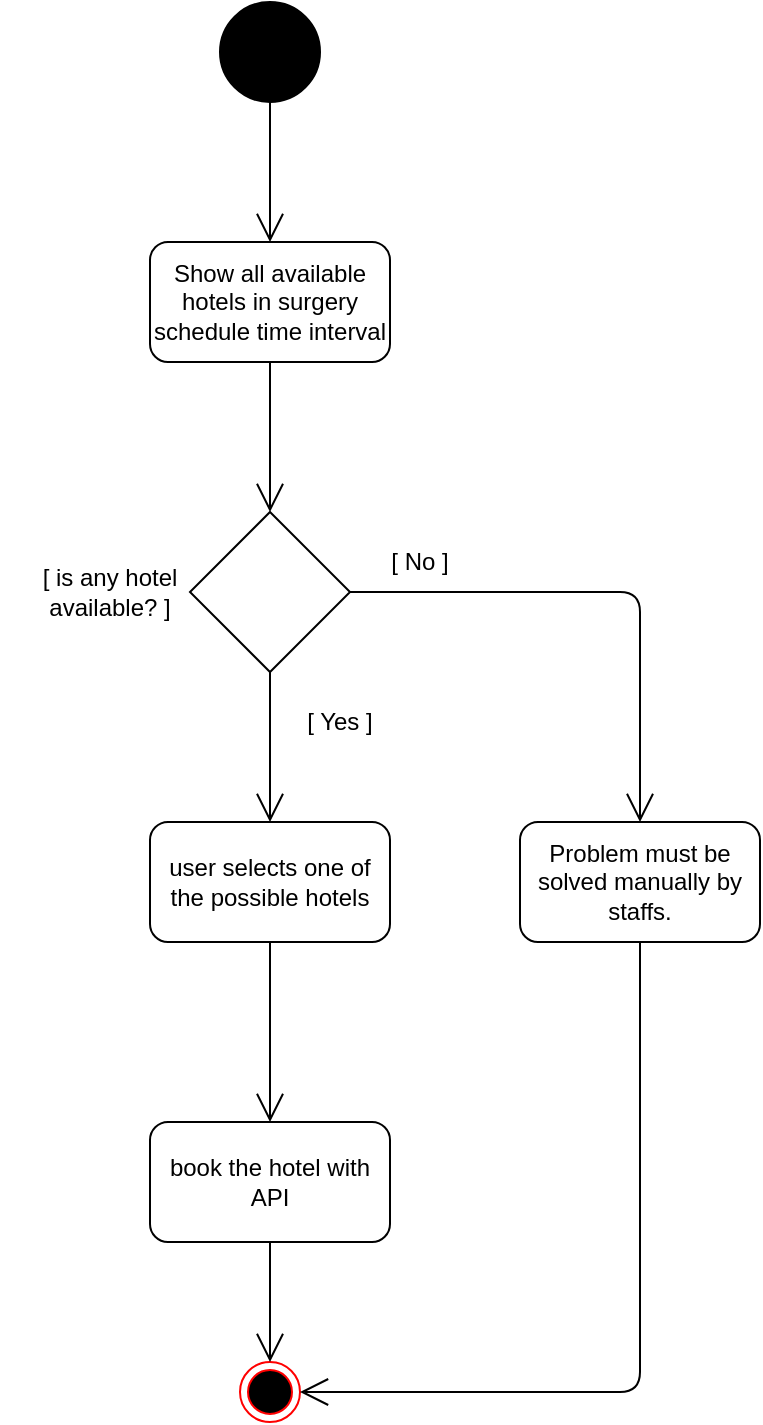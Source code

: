 <mxfile version="12.2.3" type="device" pages="1"><diagram id="VJ0Irvgjo6bhi_axaoDD" name="Page-1"><mxGraphModel dx="1341" dy="715" grid="1" gridSize="10" guides="1" tooltips="1" connect="1" arrows="1" fold="1" page="1" pageScale="1" pageWidth="850" pageHeight="1100" math="0" shadow="0"><root><mxCell id="0"/><mxCell id="1" parent="0"/><mxCell id="CNl_o44-Us02T4ederLZ-1" value="" style="ellipse;whiteSpace=wrap;html=1;aspect=fixed;fillColor=#000000;" parent="1" vertex="1"><mxGeometry x="390" y="160" width="50" height="50" as="geometry"/></mxCell><mxCell id="CNl_o44-Us02T4ederLZ-6" value="" style="ellipse;html=1;shape=endState;fillColor=#000000;strokeColor=#ff0000;" parent="1" vertex="1"><mxGeometry x="400" y="840" width="30" height="30" as="geometry"/></mxCell><mxCell id="CNl_o44-Us02T4ederLZ-9" value="" style="endArrow=open;endFill=1;endSize=12;html=1;exitX=0.5;exitY=1;exitDx=0;exitDy=0;" parent="1" source="CNl_o44-Us02T4ederLZ-1" target="CNl_o44-Us02T4ederLZ-10" edge="1"><mxGeometry width="160" relative="1" as="geometry"><mxPoint x="415" y="310" as="sourcePoint"/><mxPoint x="415" y="400" as="targetPoint"/></mxGeometry></mxCell><mxCell id="CNl_o44-Us02T4ederLZ-10" value="Show all available hotels in surgery schedule time interval" style="rounded=1;whiteSpace=wrap;html=1;fillColor=#FFFFFF;" parent="1" vertex="1"><mxGeometry x="355" y="280" width="120" height="60" as="geometry"/></mxCell><mxCell id="CNl_o44-Us02T4ederLZ-13" value="user selects one of the possible hotels" style="rounded=1;whiteSpace=wrap;html=1;fillColor=#FFFFFF;" parent="1" vertex="1"><mxGeometry x="355" y="570" width="120" height="60" as="geometry"/></mxCell><mxCell id="CNl_o44-Us02T4ederLZ-14" value="book the hotel with API" style="rounded=1;whiteSpace=wrap;html=1;fillColor=#FFFFFF;" parent="1" vertex="1"><mxGeometry x="355" y="720" width="120" height="60" as="geometry"/></mxCell><mxCell id="CNl_o44-Us02T4ederLZ-15" value="" style="endArrow=open;endFill=1;endSize=12;html=1;exitX=0.5;exitY=1;exitDx=0;exitDy=0;entryX=0.5;entryY=0;entryDx=0;entryDy=0;" parent="1" source="CNl_o44-Us02T4ederLZ-13" target="CNl_o44-Us02T4ederLZ-14" edge="1"><mxGeometry width="160" relative="1" as="geometry"><mxPoint x="270" y="680" as="sourcePoint"/><mxPoint x="430" y="680" as="targetPoint"/></mxGeometry></mxCell><mxCell id="Yd4-plkm2S_isSQbZ6t8-1" value="" style="endArrow=open;endFill=1;endSize=12;html=1;exitX=0.5;exitY=1;exitDx=0;exitDy=0;entryX=0.5;entryY=0;entryDx=0;entryDy=0;" edge="1" parent="1" source="CNl_o44-Us02T4ederLZ-14" target="CNl_o44-Us02T4ederLZ-6"><mxGeometry width="160" relative="1" as="geometry"><mxPoint x="440" y="840" as="sourcePoint"/><mxPoint x="600" y="840" as="targetPoint"/></mxGeometry></mxCell><mxCell id="Yd4-plkm2S_isSQbZ6t8-2" value="" style="rhombus;whiteSpace=wrap;html=1;" vertex="1" parent="1"><mxGeometry x="375" y="415" width="80" height="80" as="geometry"/></mxCell><mxCell id="Yd4-plkm2S_isSQbZ6t8-3" value="" style="endArrow=open;endFill=1;endSize=12;html=1;exitX=0.5;exitY=1;exitDx=0;exitDy=0;entryX=0.5;entryY=0;entryDx=0;entryDy=0;" edge="1" parent="1" source="CNl_o44-Us02T4ederLZ-10" target="Yd4-plkm2S_isSQbZ6t8-2"><mxGeometry width="160" relative="1" as="geometry"><mxPoint x="190" y="460" as="sourcePoint"/><mxPoint x="350" y="460" as="targetPoint"/></mxGeometry></mxCell><mxCell id="Yd4-plkm2S_isSQbZ6t8-4" value="[ is any hotel available? ]" style="text;html=1;strokeColor=none;fillColor=none;align=center;verticalAlign=middle;whiteSpace=wrap;rounded=0;" vertex="1" parent="1"><mxGeometry x="280" y="452.5" width="110" height="5" as="geometry"/></mxCell><mxCell id="Yd4-plkm2S_isSQbZ6t8-5" value="" style="endArrow=open;endFill=1;endSize=12;html=1;exitX=0.5;exitY=1;exitDx=0;exitDy=0;entryX=0.5;entryY=0;entryDx=0;entryDy=0;" edge="1" parent="1" source="Yd4-plkm2S_isSQbZ6t8-2" target="CNl_o44-Us02T4ederLZ-13"><mxGeometry width="160" relative="1" as="geometry"><mxPoint x="420" y="520" as="sourcePoint"/><mxPoint x="580" y="520" as="targetPoint"/></mxGeometry></mxCell><mxCell id="Yd4-plkm2S_isSQbZ6t8-6" value="[ Yes ]" style="text;html=1;strokeColor=none;fillColor=none;align=center;verticalAlign=middle;whiteSpace=wrap;rounded=0;" vertex="1" parent="1"><mxGeometry x="430" y="510" width="40" height="20" as="geometry"/></mxCell><mxCell id="Yd4-plkm2S_isSQbZ6t8-7" value="" style="endArrow=open;endFill=1;endSize=12;html=1;exitX=1;exitY=0.5;exitDx=0;exitDy=0;entryX=0.5;entryY=0;entryDx=0;entryDy=0;" edge="1" parent="1" source="Yd4-plkm2S_isSQbZ6t8-2" target="Yd4-plkm2S_isSQbZ6t8-8"><mxGeometry width="160" relative="1" as="geometry"><mxPoint x="460" y="460" as="sourcePoint"/><mxPoint x="640" y="450" as="targetPoint"/><Array as="points"><mxPoint x="600" y="455"/></Array></mxGeometry></mxCell><mxCell id="Yd4-plkm2S_isSQbZ6t8-8" value="Problem must be solved manually by staffs." style="rounded=1;whiteSpace=wrap;html=1;" vertex="1" parent="1"><mxGeometry x="540" y="570" width="120" height="60" as="geometry"/></mxCell><mxCell id="Yd4-plkm2S_isSQbZ6t8-9" value="[ No ]" style="text;html=1;strokeColor=none;fillColor=none;align=center;verticalAlign=middle;whiteSpace=wrap;rounded=0;" vertex="1" parent="1"><mxGeometry x="470" y="430" width="40" height="20" as="geometry"/></mxCell><mxCell id="Yd4-plkm2S_isSQbZ6t8-10" value="" style="endArrow=open;endFill=1;endSize=12;html=1;exitX=0.5;exitY=1;exitDx=0;exitDy=0;entryX=1;entryY=0.5;entryDx=0;entryDy=0;" edge="1" parent="1" source="Yd4-plkm2S_isSQbZ6t8-8" target="CNl_o44-Us02T4ederLZ-6"><mxGeometry width="160" relative="1" as="geometry"><mxPoint x="620" y="790" as="sourcePoint"/><mxPoint x="780" y="790" as="targetPoint"/><Array as="points"><mxPoint x="600" y="855"/></Array></mxGeometry></mxCell></root></mxGraphModel></diagram></mxfile>